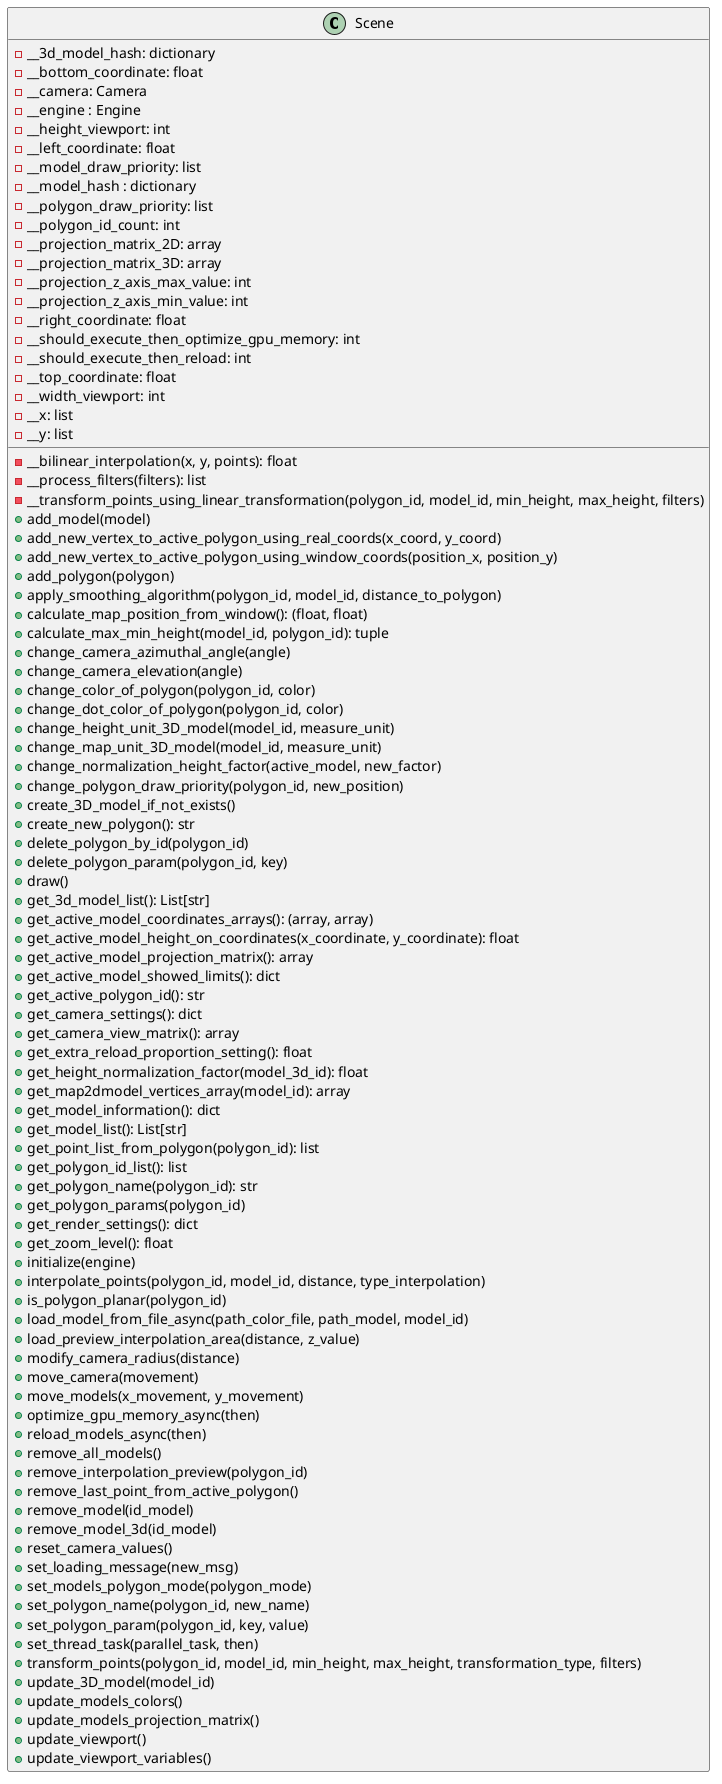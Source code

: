 @startuml
            class Scene{
                - __bilinear_interpolation(x, y, points): float
                - __process_filters(filters): list
                - __transform_points_using_linear_transformation(polygon_id, model_id, min_height, max_height, filters)
                + add_model(model)
                + add_new_vertex_to_active_polygon_using_real_coords(x_coord, y_coord)
                + add_new_vertex_to_active_polygon_using_window_coords(position_x, position_y)
                + add_polygon(polygon)
                + apply_smoothing_algorithm(polygon_id, model_id, distance_to_polygon)
                + calculate_map_position_from_window(): (float, float)
                + calculate_max_min_height(model_id, polygon_id): tuple
                + change_camera_azimuthal_angle(angle)
                + change_camera_elevation(angle)
                + change_color_of_polygon(polygon_id, color)
                + change_dot_color_of_polygon(polygon_id, color)
                + change_height_unit_3D_model(model_id, measure_unit)
                + change_map_unit_3D_model(model_id, measure_unit)
                + change_normalization_height_factor(active_model, new_factor)
                + change_polygon_draw_priority(polygon_id, new_position)
                + create_3D_model_if_not_exists()
                + create_new_polygon(): str
                + delete_polygon_by_id(polygon_id)
                + delete_polygon_param(polygon_id, key)
                + draw()
                + get_3d_model_list(): List[str]
                + get_active_model_coordinates_arrays(): (array, array)
                + get_active_model_height_on_coordinates(x_coordinate, y_coordinate): float
                + get_active_model_projection_matrix(): array
                + get_active_model_showed_limits(): dict
                + get_active_polygon_id(): str
                + get_camera_settings(): dict
                + get_camera_view_matrix(): array
                + get_extra_reload_proportion_setting(): float
                + get_height_normalization_factor(model_3d_id): float
                + get_map2dmodel_vertices_array(model_id): array
                + get_model_information(): dict
                + get_model_list(): List[str]
                + get_point_list_from_polygon(polygon_id): list
                + get_polygon_id_list(): list
                + get_polygon_name(polygon_id): str
                + get_polygon_params(polygon_id)
                + get_render_settings(): dict
                + get_zoom_level(): float
                + initialize(engine)
                + interpolate_points(polygon_id, model_id, distance, type_interpolation)
                + is_polygon_planar(polygon_id)
                + load_model_from_file_async(path_color_file, path_model, model_id)
                + load_preview_interpolation_area(distance, z_value)
                + modify_camera_radius(distance)
                + move_camera(movement)
                + move_models(x_movement, y_movement)
                + optimize_gpu_memory_async(then)
                + reload_models_async(then)
                + remove_all_models()
                + remove_interpolation_preview(polygon_id)
                + remove_last_point_from_active_polygon()
                + remove_model(id_model)
                + remove_model_3d(id_model)
                + reset_camera_values()
                + set_loading_message(new_msg)
                + set_models_polygon_mode(polygon_mode)
                + set_polygon_name(polygon_id, new_name)
                + set_polygon_param(polygon_id, key, value)
                + set_thread_task(parallel_task, then)
                + transform_points(polygon_id, model_id, min_height, max_height, transformation_type, filters)
                + update_3D_model(model_id)
                + update_models_colors()
                + update_models_projection_matrix()
                + update_viewport()
                + update_viewport_variables()

                - __3d_model_hash: dictionary
                - __bottom_coordinate: float
                - __camera: Camera
                - __engine : Engine
                - __height_viewport: int
                - __left_coordinate: float
                - __model_draw_priority: list
                - __model_hash : dictionary
                - __polygon_draw_priority: list
                - __polygon_id_count: int
                - __projection_matrix_2D: array
                - __projection_matrix_3D: array
                - __projection_z_axis_max_value: int
                - __projection_z_axis_min_value: int
                - __right_coordinate: float
                - __should_execute_then_optimize_gpu_memory: int
                - __should_execute_then_reload: int
                - __top_coordinate: float
                - __width_viewport: int
                - __x: list
                - __y: list
            }
@enduml